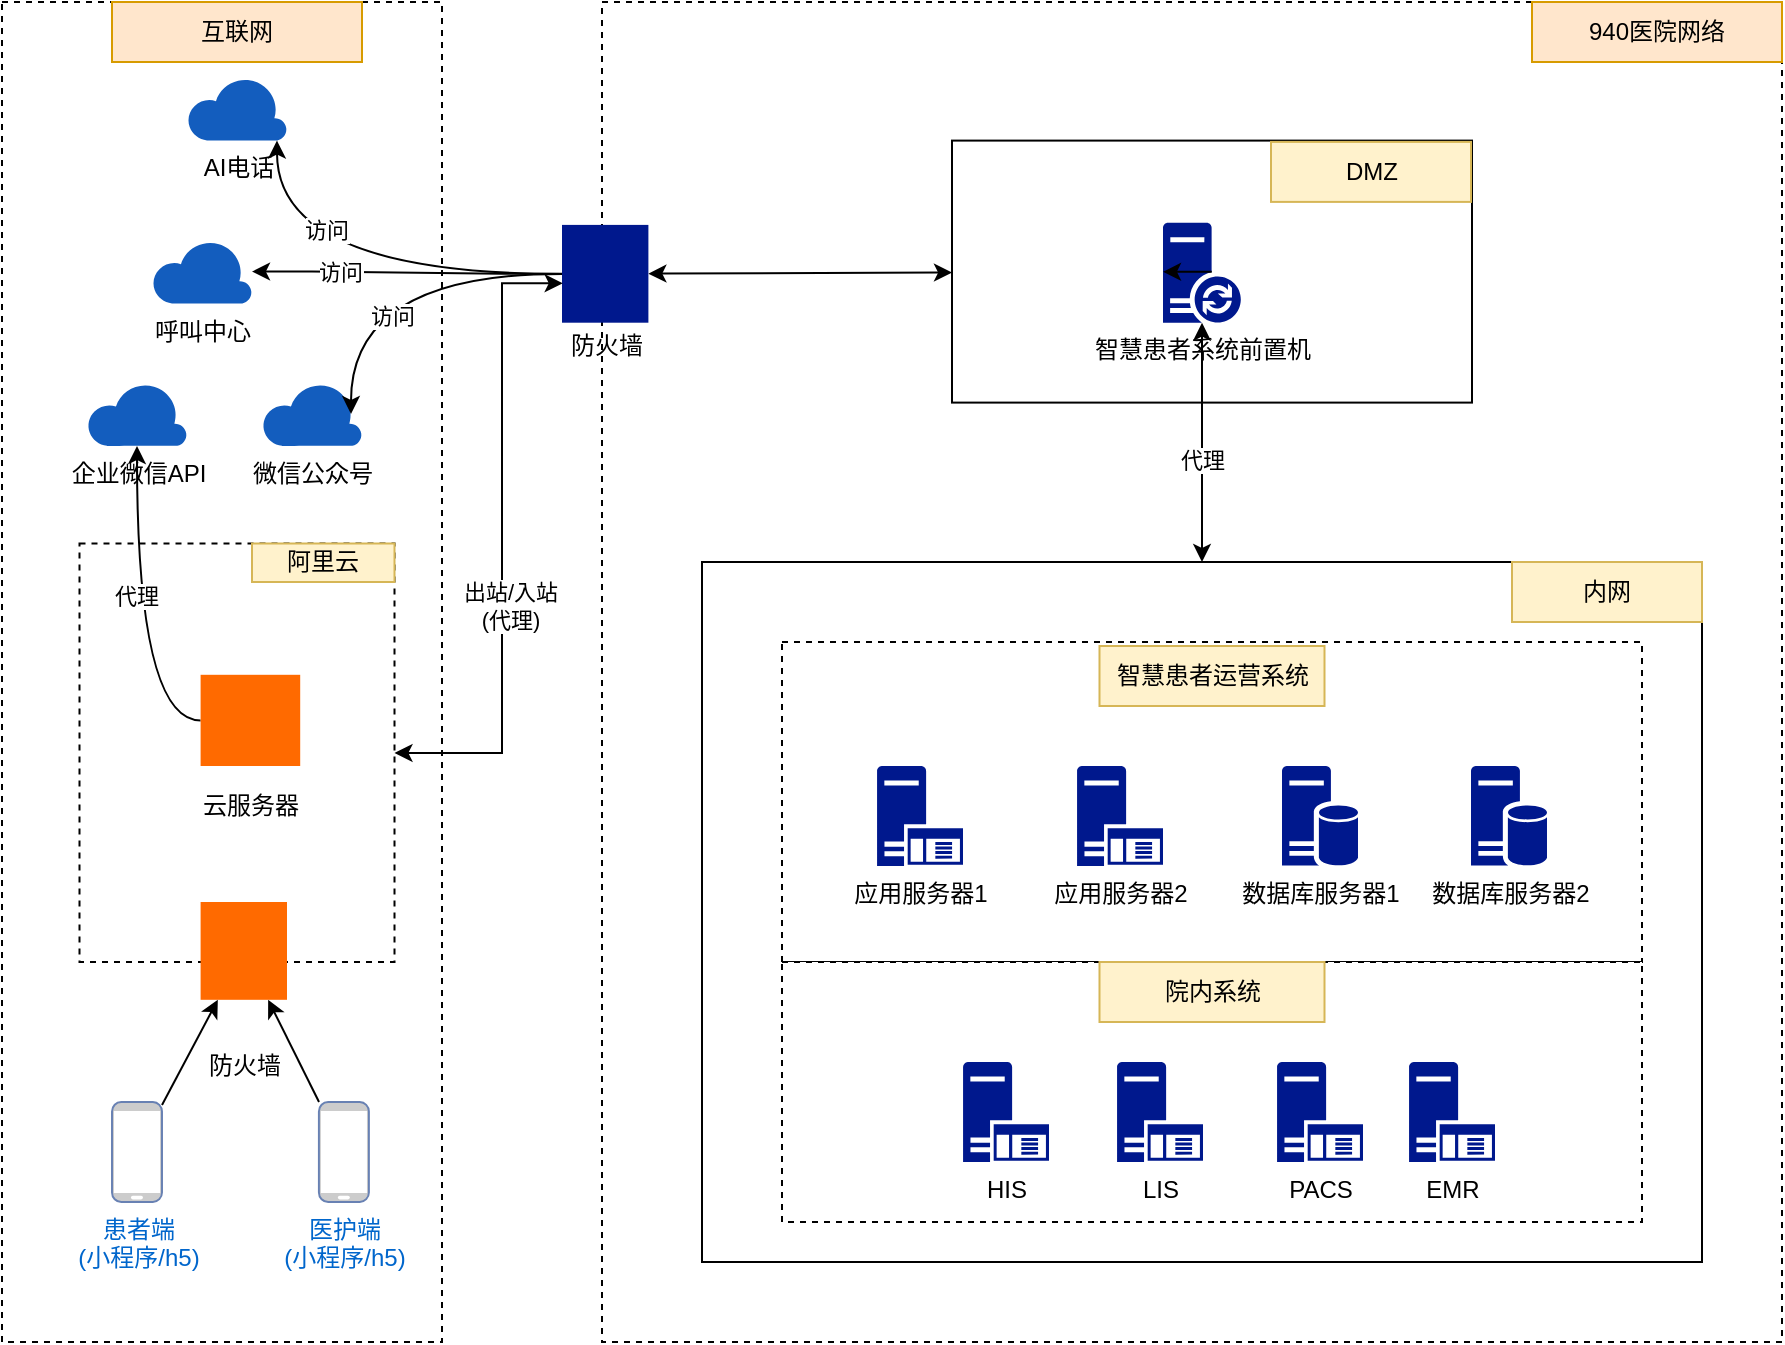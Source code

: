 <mxfile version="27.1.3">
  <diagram name="第 1 页" id="wXGnLFfdBRW-7BlORtce">
    <mxGraphModel dx="1261" dy="700" grid="1" gridSize="10" guides="1" tooltips="1" connect="1" arrows="1" fold="1" page="1" pageScale="1" pageWidth="827" pageHeight="1169" math="0" shadow="0">
      <root>
        <mxCell id="0" />
        <mxCell id="1" parent="0" />
        <mxCell id="U-VU_U9CD3-RhORMb8It-22" value="" style="rounded=0;whiteSpace=wrap;html=1;dashed=1;" parent="1" vertex="1">
          <mxGeometry x="110" y="100" width="220" height="670" as="geometry" />
        </mxCell>
        <mxCell id="Q2KWg7Gsn7121FVP8885-2" value="" style="rounded=0;whiteSpace=wrap;html=1;dashed=1;" parent="1" vertex="1">
          <mxGeometry x="410" y="100" width="590" height="670" as="geometry" />
        </mxCell>
        <mxCell id="Q2KWg7Gsn7121FVP8885-25" value="" style="rounded=0;whiteSpace=wrap;html=1;" parent="1" vertex="1">
          <mxGeometry x="460" y="380" width="500" height="350" as="geometry" />
        </mxCell>
        <mxCell id="U-VU_U9CD3-RhORMb8It-2" value="" style="rounded=0;whiteSpace=wrap;html=1;dashed=1;" parent="1" vertex="1">
          <mxGeometry x="500" y="420" width="430" height="160" as="geometry" />
        </mxCell>
        <mxCell id="Q2KWg7Gsn7121FVP8885-3" value="" style="rounded=0;whiteSpace=wrap;html=1;dashed=1;" parent="1" vertex="1">
          <mxGeometry x="148.75" y="370.75" width="157.5" height="209.25" as="geometry" />
        </mxCell>
        <mxCell id="Q2KWg7Gsn7121FVP8885-4" value="阿里云" style="rounded=0;whiteSpace=wrap;html=1;fillColor=#fff2cc;strokeColor=#d6b656;" parent="1" vertex="1">
          <mxGeometry x="235" y="370.75" width="71.25" height="19.25" as="geometry" />
        </mxCell>
        <mxCell id="U-VU_U9CD3-RhORMb8It-28" style="rounded=0;orthogonalLoop=1;jettySize=auto;html=1;" parent="1" source="Q2KWg7Gsn7121FVP8885-10" target="Q2KWg7Gsn7121FVP8885-12" edge="1">
          <mxGeometry relative="1" as="geometry" />
        </mxCell>
        <mxCell id="Q2KWg7Gsn7121FVP8885-10" value="患者端&lt;div&gt;(小程序/h5)&lt;/div&gt;" style="fontColor=#0066CC;verticalAlign=top;verticalLabelPosition=bottom;labelPosition=center;align=center;html=1;outlineConnect=0;fillColor=#CCCCCC;strokeColor=#6881B3;gradientColor=none;gradientDirection=north;strokeWidth=2;shape=mxgraph.networks.mobile;" parent="1" vertex="1">
          <mxGeometry x="165" y="650" width="25" height="50" as="geometry" />
        </mxCell>
        <mxCell id="U-VU_U9CD3-RhORMb8It-27" style="rounded=0;orthogonalLoop=1;jettySize=auto;html=1;" parent="1" source="Q2KWg7Gsn7121FVP8885-11" target="Q2KWg7Gsn7121FVP8885-12" edge="1">
          <mxGeometry relative="1" as="geometry" />
        </mxCell>
        <mxCell id="Q2KWg7Gsn7121FVP8885-11" value="医护端&lt;div&gt;(小程序/h5)&lt;/div&gt;" style="fontColor=#0066CC;verticalAlign=top;verticalLabelPosition=bottom;labelPosition=center;align=center;html=1;outlineConnect=0;fillColor=#CCCCCC;strokeColor=#6881B3;gradientColor=none;gradientDirection=north;strokeWidth=2;shape=mxgraph.networks.mobile;" parent="1" vertex="1">
          <mxGeometry x="268.45" y="650" width="25" height="50" as="geometry" />
        </mxCell>
        <mxCell id="Q2KWg7Gsn7121FVP8885-12" value="&lt;div&gt;&lt;br&gt;&lt;/div&gt;&lt;div&gt;&lt;br&gt;&lt;/div&gt;&lt;div&gt;&lt;br&gt;&lt;/div&gt;&lt;div&gt;&lt;br&gt;&lt;/div&gt;&lt;div&gt;&lt;br&gt;&lt;/div&gt;&lt;div&gt;&lt;br&gt;&lt;/div&gt;&lt;div&gt;&lt;br&gt;&lt;/div&gt;&lt;div&gt;&lt;br&gt;&lt;/div&gt;&lt;div&gt;防火墙&lt;/div&gt;" style="points=[];aspect=fixed;html=1;align=center;shadow=0;dashed=0;fillColor=#FF6A00;strokeColor=none;shape=mxgraph.alibaba_cloud.cloud_security_center;" parent="1" vertex="1">
          <mxGeometry x="209.3" y="550" width="43.2" height="48.9" as="geometry" />
        </mxCell>
        <mxCell id="Q2KWg7Gsn7121FVP8885-20" value="940医院网络" style="rounded=0;whiteSpace=wrap;html=1;fillColor=#ffe6cc;strokeColor=#d79b00;" parent="1" vertex="1">
          <mxGeometry x="875" y="100" width="125" height="30" as="geometry" />
        </mxCell>
        <mxCell id="Q2KWg7Gsn7121FVP8885-38" style="rounded=0;orthogonalLoop=1;jettySize=auto;html=1;startArrow=classic;startFill=1;" parent="1" source="Q2KWg7Gsn7121FVP8885-21" target="Q2KWg7Gsn7121FVP8885-23" edge="1">
          <mxGeometry relative="1" as="geometry" />
        </mxCell>
        <mxCell id="CTEJ111BISRPczolpmMj-15" style="edgeStyle=entityRelationEdgeStyle;rounded=0;orthogonalLoop=1;jettySize=auto;html=1;" edge="1" parent="1" source="Q2KWg7Gsn7121FVP8885-21" target="CTEJ111BISRPczolpmMj-7">
          <mxGeometry relative="1" as="geometry" />
        </mxCell>
        <mxCell id="CTEJ111BISRPczolpmMj-20" value="访问" style="edgeLabel;html=1;align=center;verticalAlign=middle;resizable=0;points=[];" vertex="1" connectable="0" parent="CTEJ111BISRPczolpmMj-15">
          <mxGeometry x="0.432" relative="1" as="geometry">
            <mxPoint as="offset" />
          </mxGeometry>
        </mxCell>
        <mxCell id="Q2KWg7Gsn7121FVP8885-21" value="&lt;div&gt;&lt;br&gt;&lt;/div&gt;&lt;div&gt;&lt;br&gt;&lt;/div&gt;&lt;div&gt;&lt;br&gt;&lt;/div&gt;&lt;div&gt;&lt;br&gt;&lt;/div&gt;&lt;div&gt;&lt;br&gt;&lt;/div&gt;&lt;div&gt;防火墙&lt;/div&gt;" style="points=[];aspect=fixed;html=1;align=center;shadow=0;dashed=0;fillColor=light-dark(#00188d, #a8a8ff);strokeColor=none;shape=mxgraph.alibaba_cloud.cloud_security_center;" parent="1" vertex="1">
          <mxGeometry x="390" y="211.45" width="43.2" height="48.9" as="geometry" />
        </mxCell>
        <mxCell id="Q2KWg7Gsn7121FVP8885-23" value="" style="rounded=0;whiteSpace=wrap;html=1;" parent="1" vertex="1">
          <mxGeometry x="585" y="169.3" width="260" height="131" as="geometry" />
        </mxCell>
        <mxCell id="Q2KWg7Gsn7121FVP8885-24" value="DMZ" style="rounded=0;whiteSpace=wrap;html=1;fillColor=#fff2cc;strokeColor=#d6b656;" parent="1" vertex="1">
          <mxGeometry x="744.5" y="169.95" width="100" height="30" as="geometry" />
        </mxCell>
        <mxCell id="Q2KWg7Gsn7121FVP8885-26" value="内网" style="rounded=0;whiteSpace=wrap;html=1;fillColor=#fff2cc;strokeColor=#d6b656;" parent="1" vertex="1">
          <mxGeometry x="865" y="380" width="95" height="30" as="geometry" />
        </mxCell>
        <mxCell id="Q2KWg7Gsn7121FVP8885-28" value="应用服务器1" style="sketch=0;aspect=fixed;pointerEvents=1;shadow=0;dashed=0;html=1;strokeColor=none;labelPosition=center;verticalLabelPosition=bottom;verticalAlign=top;align=center;fillColor=#00188D;shape=mxgraph.mscae.enterprise.application_server" parent="1" vertex="1">
          <mxGeometry x="547.5" y="482" width="43" height="50" as="geometry" />
        </mxCell>
        <mxCell id="Q2KWg7Gsn7121FVP8885-29" value="应用服务器2" style="sketch=0;aspect=fixed;pointerEvents=1;shadow=0;dashed=0;html=1;strokeColor=none;labelPosition=center;verticalLabelPosition=bottom;verticalAlign=top;align=center;fillColor=#00188D;shape=mxgraph.mscae.enterprise.application_server" parent="1" vertex="1">
          <mxGeometry x="647.5" y="482" width="43" height="50" as="geometry" />
        </mxCell>
        <mxCell id="Q2KWg7Gsn7121FVP8885-30" value="数据库服务器1" style="sketch=0;aspect=fixed;pointerEvents=1;shadow=0;dashed=0;html=1;strokeColor=none;labelPosition=center;verticalLabelPosition=bottom;verticalAlign=top;align=center;fillColor=#00188D;shape=mxgraph.mscae.enterprise.database_server" parent="1" vertex="1">
          <mxGeometry x="750" y="482" width="38" height="50" as="geometry" />
        </mxCell>
        <mxCell id="Q2KWg7Gsn7121FVP8885-31" value="数据库服务器2" style="sketch=0;aspect=fixed;pointerEvents=1;shadow=0;dashed=0;html=1;strokeColor=none;labelPosition=center;verticalLabelPosition=bottom;verticalAlign=top;align=center;fillColor=#00188D;shape=mxgraph.mscae.enterprise.database_server" parent="1" vertex="1">
          <mxGeometry x="844.5" y="482" width="38" height="50" as="geometry" />
        </mxCell>
        <mxCell id="Q2KWg7Gsn7121FVP8885-37" value="智慧患者系统前置机" style="sketch=0;aspect=fixed;pointerEvents=1;shadow=0;dashed=0;html=1;strokeColor=none;labelPosition=center;verticalLabelPosition=bottom;verticalAlign=top;align=center;fillColor=#00188D;shape=mxgraph.mscae.enterprise.database_synchronization" parent="1" vertex="1">
          <mxGeometry x="690.5" y="210.35" width="39" height="50" as="geometry" />
        </mxCell>
        <mxCell id="Q2KWg7Gsn7121FVP8885-39" style="edgeStyle=orthogonalEdgeStyle;rounded=0;orthogonalLoop=1;jettySize=auto;html=1;exitX=0.5;exitY=1;exitDx=0;exitDy=0;exitPerimeter=0;startArrow=classic;startFill=1;" parent="1" source="Q2KWg7Gsn7121FVP8885-37" target="Q2KWg7Gsn7121FVP8885-25" edge="1">
          <mxGeometry relative="1" as="geometry">
            <mxPoint x="710" y="330" as="targetPoint" />
          </mxGeometry>
        </mxCell>
        <mxCell id="CTEJ111BISRPczolpmMj-5" value="代理" style="edgeLabel;html=1;align=center;verticalAlign=middle;resizable=0;points=[];" vertex="1" connectable="0" parent="Q2KWg7Gsn7121FVP8885-39">
          <mxGeometry x="0.147" relative="1" as="geometry">
            <mxPoint as="offset" />
          </mxGeometry>
        </mxCell>
        <mxCell id="Q2KWg7Gsn7121FVP8885-40" value="企业微信API" style="sketch=0;aspect=fixed;pointerEvents=1;shadow=0;dashed=0;html=1;strokeColor=none;labelPosition=center;verticalLabelPosition=bottom;verticalAlign=top;align=center;fillColor=light-dark(#135dbe, #bfd3ff);shape=mxgraph.azure.cloud" parent="1" vertex="1">
          <mxGeometry x="152.5" y="290.0" width="50" height="32" as="geometry" />
        </mxCell>
        <mxCell id="U-VU_U9CD3-RhORMb8It-7" value="" style="rounded=0;whiteSpace=wrap;html=1;dashed=1;" parent="1" vertex="1">
          <mxGeometry x="500" y="580" width="430" height="130" as="geometry" />
        </mxCell>
        <mxCell id="U-VU_U9CD3-RhORMb8It-6" value="智慧患者运营系统" style="rounded=0;whiteSpace=wrap;html=1;fillColor=#fff2cc;strokeColor=#d6b656;" parent="1" vertex="1">
          <mxGeometry x="658.75" y="422" width="112.5" height="30" as="geometry" />
        </mxCell>
        <mxCell id="Q2KWg7Gsn7121FVP8885-36" value="PACS" style="sketch=0;aspect=fixed;pointerEvents=1;shadow=0;dashed=0;html=1;strokeColor=none;labelPosition=center;verticalLabelPosition=bottom;verticalAlign=top;align=center;fillColor=#00188D;shape=mxgraph.mscae.enterprise.application_server" parent="1" vertex="1">
          <mxGeometry x="747.5" y="630" width="43" height="50" as="geometry" />
        </mxCell>
        <mxCell id="Q2KWg7Gsn7121FVP8885-35" value="LIS" style="sketch=0;aspect=fixed;pointerEvents=1;shadow=0;dashed=0;html=1;strokeColor=none;labelPosition=center;verticalLabelPosition=bottom;verticalAlign=top;align=center;fillColor=#00188D;shape=mxgraph.mscae.enterprise.application_server" parent="1" vertex="1">
          <mxGeometry x="667.5" y="630" width="43" height="50" as="geometry" />
        </mxCell>
        <mxCell id="Q2KWg7Gsn7121FVP8885-34" value="HIS" style="sketch=0;aspect=fixed;pointerEvents=1;shadow=0;dashed=0;html=1;strokeColor=none;labelPosition=center;verticalLabelPosition=bottom;verticalAlign=top;align=center;fillColor=#00188D;shape=mxgraph.mscae.enterprise.application_server" parent="1" vertex="1">
          <mxGeometry x="590.5" y="630" width="43" height="50" as="geometry" />
        </mxCell>
        <mxCell id="U-VU_U9CD3-RhORMb8It-8" value="院内系统" style="rounded=0;whiteSpace=wrap;html=1;fillColor=#fff2cc;strokeColor=#d6b656;" parent="1" vertex="1">
          <mxGeometry x="658.75" y="580" width="112.5" height="30" as="geometry" />
        </mxCell>
        <mxCell id="U-VU_U9CD3-RhORMb8It-23" value="互联网" style="rounded=0;whiteSpace=wrap;html=1;fillColor=#ffe6cc;strokeColor=#d79b00;" parent="1" vertex="1">
          <mxGeometry x="165" y="100" width="125" height="30" as="geometry" />
        </mxCell>
        <mxCell id="CTEJ111BISRPczolpmMj-3" style="edgeStyle=orthogonalEdgeStyle;rounded=0;orthogonalLoop=1;jettySize=auto;html=1;curved=1;" edge="1" parent="1" source="U-VU_U9CD3-RhORMb8It-24" target="Q2KWg7Gsn7121FVP8885-40">
          <mxGeometry relative="1" as="geometry" />
        </mxCell>
        <mxCell id="CTEJ111BISRPczolpmMj-4" value="代理" style="edgeLabel;html=1;align=center;verticalAlign=middle;resizable=0;points=[];" vertex="1" connectable="0" parent="CTEJ111BISRPczolpmMj-3">
          <mxGeometry x="0.112" y="1" relative="1" as="geometry">
            <mxPoint as="offset" />
          </mxGeometry>
        </mxCell>
        <mxCell id="U-VU_U9CD3-RhORMb8It-24" value="&lt;div&gt;&lt;br&gt;&lt;/div&gt;&lt;div&gt;&lt;br&gt;&lt;/div&gt;&lt;div&gt;&lt;br&gt;&lt;/div&gt;&lt;div&gt;&lt;br&gt;&lt;/div&gt;&lt;div&gt;&lt;br&gt;&lt;/div&gt;&lt;div&gt;&lt;br&gt;&lt;/div&gt;&lt;div&gt;云服务器&lt;/div&gt;" style="points=[];aspect=fixed;html=1;align=center;shadow=0;dashed=0;fillColor=#FF6A00;strokeColor=none;shape=mxgraph.alibaba_cloud.cwh_cloud_web_hosting;" parent="1" vertex="1">
          <mxGeometry x="209.3" y="436.4" width="49.8" height="45.6" as="geometry" />
        </mxCell>
        <mxCell id="U-VU_U9CD3-RhORMb8It-34" style="edgeStyle=orthogonalEdgeStyle;rounded=0;orthogonalLoop=1;jettySize=auto;html=1;exitX=0.625;exitY=0.49;exitDx=0;exitDy=0;exitPerimeter=0;entryX=0;entryY=0.5;entryDx=0;entryDy=0;entryPerimeter=0;" parent="1" source="Q2KWg7Gsn7121FVP8885-37" target="Q2KWg7Gsn7121FVP8885-37" edge="1">
          <mxGeometry relative="1" as="geometry" />
        </mxCell>
        <mxCell id="U-VU_U9CD3-RhORMb8It-36" value="EMR" style="sketch=0;aspect=fixed;pointerEvents=1;shadow=0;dashed=0;html=1;strokeColor=none;labelPosition=center;verticalLabelPosition=bottom;verticalAlign=top;align=center;fillColor=#00188D;shape=mxgraph.mscae.enterprise.application_server" parent="1" vertex="1">
          <mxGeometry x="813.5" y="630" width="43" height="50" as="geometry" />
        </mxCell>
        <mxCell id="U-VU_U9CD3-RhORMb8It-37" style="edgeStyle=orthogonalEdgeStyle;rounded=0;orthogonalLoop=1;jettySize=auto;html=1;entryX=0.008;entryY=0.597;entryDx=0;entryDy=0;entryPerimeter=0;startArrow=classic;startFill=1;" parent="1" source="Q2KWg7Gsn7121FVP8885-3" target="Q2KWg7Gsn7121FVP8885-21" edge="1">
          <mxGeometry relative="1" as="geometry">
            <Array as="points">
              <mxPoint x="360" y="475" />
              <mxPoint x="360" y="241" />
            </Array>
          </mxGeometry>
        </mxCell>
        <mxCell id="U-VU_U9CD3-RhORMb8It-38" value="出站/入站&lt;div&gt;(代理)&lt;/div&gt;" style="edgeLabel;html=1;align=center;verticalAlign=middle;resizable=0;points=[];" parent="U-VU_U9CD3-RhORMb8It-37" vertex="1" connectable="0">
          <mxGeometry x="-0.199" y="-4" relative="1" as="geometry">
            <mxPoint as="offset" />
          </mxGeometry>
        </mxCell>
        <mxCell id="CTEJ111BISRPczolpmMj-6" value="微信公众号" style="sketch=0;aspect=fixed;pointerEvents=1;shadow=0;dashed=0;html=1;strokeColor=none;labelPosition=center;verticalLabelPosition=bottom;verticalAlign=top;align=center;fillColor=light-dark(#135dbe, #bfd3ff);shape=mxgraph.azure.cloud" vertex="1" parent="1">
          <mxGeometry x="240" y="290" width="50" height="32" as="geometry" />
        </mxCell>
        <mxCell id="CTEJ111BISRPczolpmMj-7" value="呼叫中心" style="sketch=0;aspect=fixed;pointerEvents=1;shadow=0;dashed=0;html=1;strokeColor=none;labelPosition=center;verticalLabelPosition=bottom;verticalAlign=top;align=center;fillColor=light-dark(#135dbe, #bfd3ff);shape=mxgraph.azure.cloud" vertex="1" parent="1">
          <mxGeometry x="185" y="218.8" width="50" height="32" as="geometry" />
        </mxCell>
        <mxCell id="CTEJ111BISRPczolpmMj-8" value="AI电话" style="sketch=0;aspect=fixed;pointerEvents=1;shadow=0;dashed=0;html=1;strokeColor=none;labelPosition=center;verticalLabelPosition=bottom;verticalAlign=top;align=center;fillColor=light-dark(#135dbe, #bfd3ff);shape=mxgraph.azure.cloud" vertex="1" parent="1">
          <mxGeometry x="202.5" y="137.3" width="50" height="32" as="geometry" />
        </mxCell>
        <mxCell id="CTEJ111BISRPczolpmMj-14" style="edgeStyle=orthogonalEdgeStyle;rounded=0;orthogonalLoop=1;jettySize=auto;html=1;entryX=0.9;entryY=1;entryDx=0;entryDy=0;entryPerimeter=0;curved=1;" edge="1" parent="1" source="Q2KWg7Gsn7121FVP8885-21" target="CTEJ111BISRPczolpmMj-8">
          <mxGeometry relative="1" as="geometry" />
        </mxCell>
        <mxCell id="CTEJ111BISRPczolpmMj-21" value="访问" style="edgeLabel;html=1;align=center;verticalAlign=middle;resizable=0;points=[];" vertex="1" connectable="0" parent="CTEJ111BISRPczolpmMj-14">
          <mxGeometry x="0.128" y="-22" relative="1" as="geometry">
            <mxPoint as="offset" />
          </mxGeometry>
        </mxCell>
        <mxCell id="CTEJ111BISRPczolpmMj-16" style="edgeStyle=orthogonalEdgeStyle;rounded=0;orthogonalLoop=1;jettySize=auto;html=1;entryX=0.89;entryY=0.5;entryDx=0;entryDy=0;entryPerimeter=0;curved=1;" edge="1" parent="1" source="Q2KWg7Gsn7121FVP8885-21" target="CTEJ111BISRPczolpmMj-6">
          <mxGeometry relative="1" as="geometry" />
        </mxCell>
        <mxCell id="CTEJ111BISRPczolpmMj-19" value="访问" style="edgeLabel;html=1;align=center;verticalAlign=middle;resizable=0;points=[];" vertex="1" connectable="0" parent="CTEJ111BISRPczolpmMj-16">
          <mxGeometry x="0.442" y="20" relative="1" as="geometry">
            <mxPoint as="offset" />
          </mxGeometry>
        </mxCell>
      </root>
    </mxGraphModel>
  </diagram>
</mxfile>
